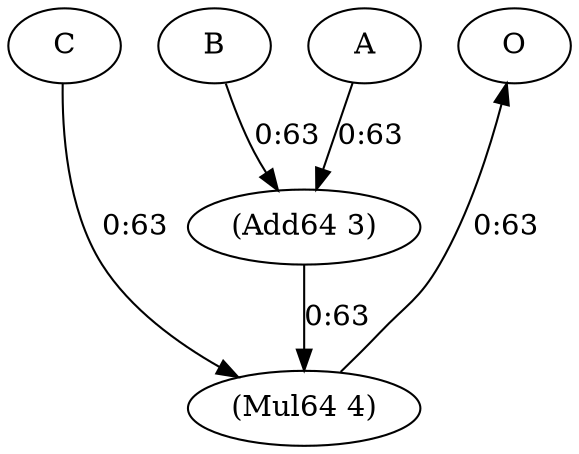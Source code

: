Digraph G { 
newrank=true;
 N0 [ label = "A", color= "black"]; 
N0 -> N3[ color=black label = "0:63"];

N1 [ label = "B", color= "black"]; 
N1 -> N3[ color=black label = "0:63"];

N2 [ label = "C", color= "black"]; 
N2 -> N4[ color=black label = "0:63"];

N3 [ label = "(Add64 3)", color= "black"]; 
N3 -> N4[ color=black label = "0:63"];

N4 [ label = "(Mul64 4)", color= "black"]; 
N4 -> N5[ color=black label = "0:63"];

N5 [ label = "O", color= "black"]; 

	{ rank = same; N0 N1 N2 	{ rank = same; N5 }}
}
